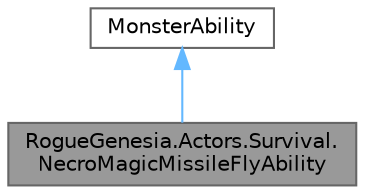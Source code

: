 digraph "RogueGenesia.Actors.Survival.NecroMagicMissileFlyAbility"
{
 // LATEX_PDF_SIZE
  bgcolor="transparent";
  edge [fontname=Helvetica,fontsize=10,labelfontname=Helvetica,labelfontsize=10];
  node [fontname=Helvetica,fontsize=10,shape=box,height=0.2,width=0.4];
  Node1 [label="RogueGenesia.Actors.Survival.\lNecroMagicMissileFlyAbility",height=0.2,width=0.4,color="gray40", fillcolor="grey60", style="filled", fontcolor="black",tooltip=" "];
  Node2 -> Node1 [dir="back",color="steelblue1",style="solid"];
  Node2 [label="MonsterAbility",height=0.2,width=0.4,color="gray40", fillcolor="white", style="filled",URL="$class_rogue_genesia_1_1_data_1_1_monster_ability.html",tooltip=" "];
}
